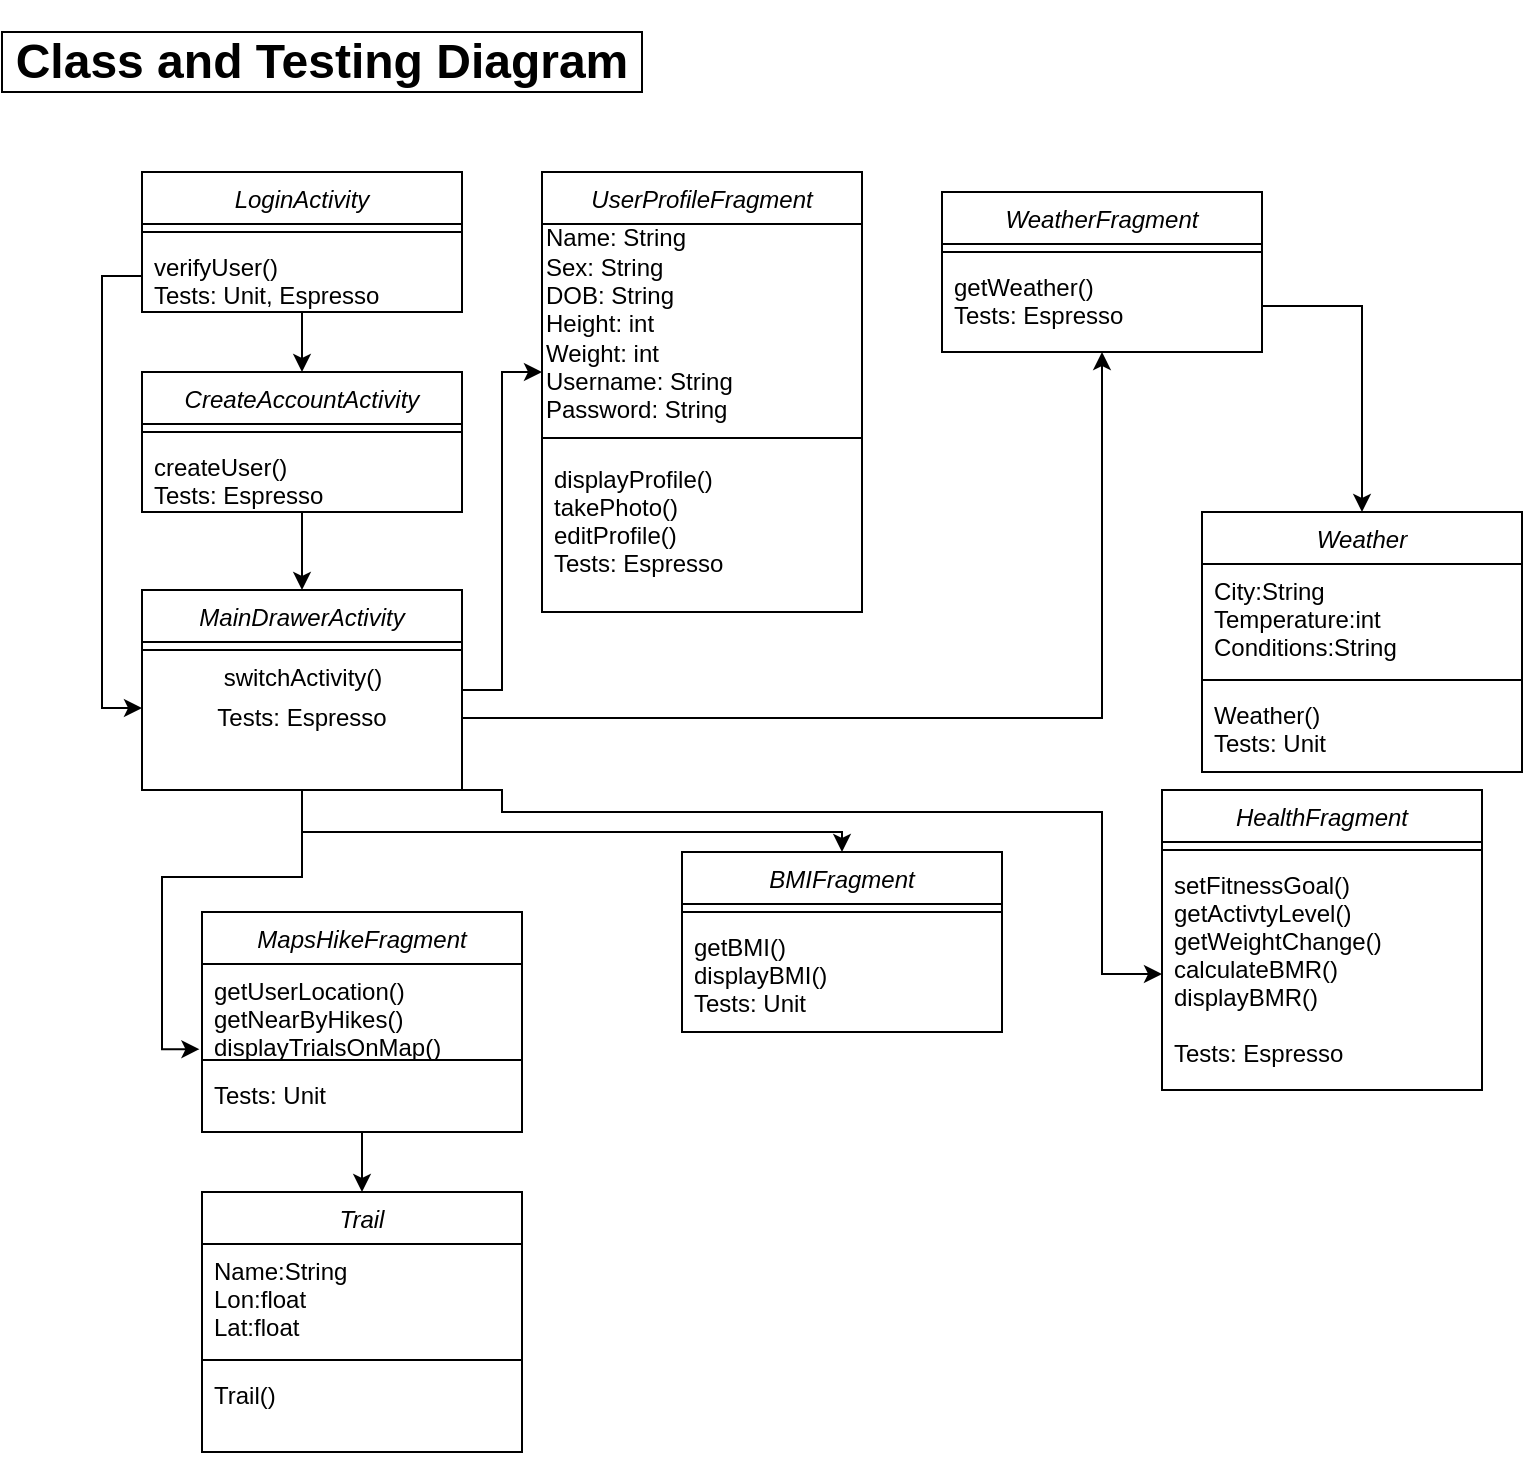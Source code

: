 <mxfile version="13.6.6" type="device"><diagram id="C5RBs43oDa-KdzZeNtuy" name="Page-1"><mxGraphModel dx="1113" dy="702" grid="1" gridSize="10" guides="1" tooltips="1" connect="1" arrows="1" fold="1" page="1" pageScale="1" pageWidth="827" pageHeight="1169" math="0" shadow="0"><root><mxCell id="WIyWlLk6GJQsqaUBKTNV-0"/><mxCell id="WIyWlLk6GJQsqaUBKTNV-1" parent="WIyWlLk6GJQsqaUBKTNV-0"/><mxCell id="iwu0s7G4zMxphFMg46Xs-37" value="&lt;h1&gt;&lt;span style=&quot;background-color: rgb(255 , 255 , 255)&quot;&gt;Class and Testing Diagram&lt;/span&gt;&lt;/h1&gt;" style="text;html=1;fillColor=none;align=center;verticalAlign=middle;whiteSpace=wrap;rounded=0;strokeColor=#000000;" parent="WIyWlLk6GJQsqaUBKTNV-1" vertex="1"><mxGeometry x="40" y="20" width="320" height="30" as="geometry"/></mxCell><mxCell id="arY6mkSsnzdoKH1M0ntv-7" style="edgeStyle=orthogonalEdgeStyle;rounded=0;orthogonalLoop=1;jettySize=auto;html=1;entryX=0.5;entryY=0;entryDx=0;entryDy=0;" parent="WIyWlLk6GJQsqaUBKTNV-1" source="pP40isz43dB8caeC_7lR-5" target="pP40isz43dB8caeC_7lR-11" edge="1"><mxGeometry relative="1" as="geometry"/></mxCell><mxCell id="arY6mkSsnzdoKH1M0ntv-6" style="edgeStyle=orthogonalEdgeStyle;rounded=0;orthogonalLoop=1;jettySize=auto;html=1;entryX=0;entryY=0.25;entryDx=0;entryDy=0;" parent="WIyWlLk6GJQsqaUBKTNV-1" source="pP40isz43dB8caeC_7lR-8" target="arY6mkSsnzdoKH1M0ntv-2" edge="1"><mxGeometry relative="1" as="geometry"/></mxCell><mxCell id="pP40isz43dB8caeC_7lR-5" value="LoginActivity" style="swimlane;fontStyle=2;align=center;verticalAlign=top;childLayout=stackLayout;horizontal=1;startSize=26;horizontalStack=0;resizeParent=1;resizeLast=0;collapsible=1;marginBottom=0;rounded=0;shadow=0;strokeWidth=1;" parent="WIyWlLk6GJQsqaUBKTNV-1" vertex="1"><mxGeometry x="110" y="90" width="160" height="70" as="geometry"><mxRectangle x="230" y="140" width="160" height="26" as="alternateBounds"/></mxGeometry></mxCell><mxCell id="pP40isz43dB8caeC_7lR-7" value="" style="line;html=1;strokeWidth=1;align=left;verticalAlign=middle;spacingTop=-1;spacingLeft=3;spacingRight=3;rotatable=0;labelPosition=right;points=[];portConstraint=eastwest;" parent="pP40isz43dB8caeC_7lR-5" vertex="1"><mxGeometry y="26" width="160" height="8" as="geometry"/></mxCell><mxCell id="pP40isz43dB8caeC_7lR-8" value="verifyUser()&#10;Tests: Unit, Espresso" style="text;align=left;verticalAlign=top;spacingLeft=4;spacingRight=4;overflow=hidden;rotatable=0;points=[[0,0.5],[1,0.5]];portConstraint=eastwest;" parent="pP40isz43dB8caeC_7lR-5" vertex="1"><mxGeometry y="34" width="160" height="36" as="geometry"/></mxCell><mxCell id="arY6mkSsnzdoKH1M0ntv-10" style="edgeStyle=orthogonalEdgeStyle;rounded=0;orthogonalLoop=1;jettySize=auto;html=1;entryX=0.5;entryY=0;entryDx=0;entryDy=0;" parent="WIyWlLk6GJQsqaUBKTNV-1" source="pP40isz43dB8caeC_7lR-11" target="pP40isz43dB8caeC_7lR-23" edge="1"><mxGeometry relative="1" as="geometry"/></mxCell><mxCell id="pP40isz43dB8caeC_7lR-11" value="CreateAccountActivity" style="swimlane;fontStyle=2;align=center;verticalAlign=top;childLayout=stackLayout;horizontal=1;startSize=26;horizontalStack=0;resizeParent=1;resizeLast=0;collapsible=1;marginBottom=0;rounded=0;shadow=0;strokeWidth=1;" parent="WIyWlLk6GJQsqaUBKTNV-1" vertex="1"><mxGeometry x="110" y="190" width="160" height="70" as="geometry"><mxRectangle x="230" y="140" width="160" height="26" as="alternateBounds"/></mxGeometry></mxCell><mxCell id="pP40isz43dB8caeC_7lR-12" value="" style="line;html=1;strokeWidth=1;align=left;verticalAlign=middle;spacingTop=-1;spacingLeft=3;spacingRight=3;rotatable=0;labelPosition=right;points=[];portConstraint=eastwest;" parent="pP40isz43dB8caeC_7lR-11" vertex="1"><mxGeometry y="26" width="160" height="8" as="geometry"/></mxCell><mxCell id="pP40isz43dB8caeC_7lR-13" value="createUser()&#10;Tests: Espresso" style="text;align=left;verticalAlign=top;spacingLeft=4;spacingRight=4;overflow=hidden;rotatable=0;points=[[0,0.5],[1,0.5]];portConstraint=eastwest;" parent="pP40isz43dB8caeC_7lR-11" vertex="1"><mxGeometry y="34" width="160" height="36" as="geometry"/></mxCell><mxCell id="arY6mkSsnzdoKH1M0ntv-11" style="edgeStyle=orthogonalEdgeStyle;rounded=0;orthogonalLoop=1;jettySize=auto;html=1;" parent="WIyWlLk6GJQsqaUBKTNV-1" source="pP40isz43dB8caeC_7lR-23" target="pP40isz43dB8caeC_7lR-15" edge="1"><mxGeometry relative="1" as="geometry"><Array as="points"><mxPoint x="290" y="349"/><mxPoint x="290" y="190"/></Array></mxGeometry></mxCell><mxCell id="pP40isz43dB8caeC_7lR-15" value="UserProfileFragment" style="swimlane;fontStyle=2;align=center;verticalAlign=top;childLayout=stackLayout;horizontal=1;startSize=26;horizontalStack=0;resizeParent=1;resizeLast=0;collapsible=1;marginBottom=0;rounded=0;shadow=0;strokeWidth=1;" parent="WIyWlLk6GJQsqaUBKTNV-1" vertex="1"><mxGeometry x="310" y="90" width="160" height="220" as="geometry"><mxRectangle x="230" y="140" width="160" height="26" as="alternateBounds"/></mxGeometry></mxCell><mxCell id="arY6mkSsnzdoKH1M0ntv-3" value="Name: String&lt;br&gt;Sex: String&lt;br&gt;DOB: String&lt;br&gt;Height: int&lt;br&gt;Weight: int&lt;br&gt;Username: String&lt;br&gt;Password: String&lt;br&gt;" style="text;html=1;align=left;verticalAlign=middle;resizable=0;points=[];autosize=1;" parent="pP40isz43dB8caeC_7lR-15" vertex="1"><mxGeometry y="26" width="160" height="100" as="geometry"/></mxCell><mxCell id="pP40isz43dB8caeC_7lR-16" value="" style="line;html=1;strokeWidth=1;align=left;verticalAlign=middle;spacingTop=-1;spacingLeft=3;spacingRight=3;rotatable=0;labelPosition=right;points=[];portConstraint=eastwest;" parent="pP40isz43dB8caeC_7lR-15" vertex="1"><mxGeometry y="126" width="160" height="14" as="geometry"/></mxCell><mxCell id="pP40isz43dB8caeC_7lR-17" value="displayProfile()&#10;takePhoto()&#10;editProfile()&#10;Tests: Espresso" style="text;align=left;verticalAlign=top;spacingLeft=4;spacingRight=4;overflow=hidden;rotatable=0;points=[[0,0.5],[1,0.5]];portConstraint=eastwest;" parent="pP40isz43dB8caeC_7lR-15" vertex="1"><mxGeometry y="140" width="160" height="80" as="geometry"/></mxCell><mxCell id="arY6mkSsnzdoKH1M0ntv-12" style="edgeStyle=orthogonalEdgeStyle;rounded=0;orthogonalLoop=1;jettySize=auto;html=1;" parent="WIyWlLk6GJQsqaUBKTNV-1" source="pP40isz43dB8caeC_7lR-21" target="iwu0s7G4zMxphFMg46Xs-29" edge="1"><mxGeometry relative="1" as="geometry"/></mxCell><mxCell id="arY6mkSsnzdoKH1M0ntv-13" style="edgeStyle=orthogonalEdgeStyle;rounded=0;orthogonalLoop=1;jettySize=auto;html=1;" parent="WIyWlLk6GJQsqaUBKTNV-1" source="arY6mkSsnzdoKH1M0ntv-2" target="pP40isz43dB8caeC_7lR-19" edge="1"><mxGeometry relative="1" as="geometry"/></mxCell><mxCell id="arY6mkSsnzdoKH1M0ntv-18" value="" style="edgeStyle=orthogonalEdgeStyle;rounded=0;orthogonalLoop=1;jettySize=auto;html=1;entryX=0.5;entryY=0;entryDx=0;entryDy=0;" parent="WIyWlLk6GJQsqaUBKTNV-1" source="pP40isz43dB8caeC_7lR-23" target="arY6mkSsnzdoKH1M0ntv-14" edge="1"><mxGeometry relative="1" as="geometry"><Array as="points"><mxPoint x="190" y="420"/><mxPoint x="460" y="420"/></Array></mxGeometry></mxCell><mxCell id="arY6mkSsnzdoKH1M0ntv-31" style="edgeStyle=orthogonalEdgeStyle;rounded=0;orthogonalLoop=1;jettySize=auto;html=1;exitX=0.75;exitY=1;exitDx=0;exitDy=0;entryX=0;entryY=0.5;entryDx=0;entryDy=0;" parent="WIyWlLk6GJQsqaUBKTNV-1" source="pP40isz43dB8caeC_7lR-23" edge="1" target="arY6mkSsnzdoKH1M0ntv-28"><mxGeometry relative="1" as="geometry"><mxPoint x="320" y="513" as="targetPoint"/><Array as="points"><mxPoint x="290" y="399"/><mxPoint x="290" y="410"/><mxPoint x="590" y="410"/><mxPoint x="590" y="491"/></Array></mxGeometry></mxCell><mxCell id="MnQWZtL__Bz7XDZpul8d-12" style="edgeStyle=orthogonalEdgeStyle;rounded=0;orthogonalLoop=1;jettySize=auto;html=1;entryX=-0.008;entryY=0.968;entryDx=0;entryDy=0;entryPerimeter=0;" edge="1" parent="WIyWlLk6GJQsqaUBKTNV-1" source="pP40isz43dB8caeC_7lR-23" target="arY6mkSsnzdoKH1M0ntv-21"><mxGeometry relative="1" as="geometry"/></mxCell><mxCell id="pP40isz43dB8caeC_7lR-23" value="MainDrawerActivity" style="swimlane;fontStyle=2;align=center;verticalAlign=top;childLayout=stackLayout;horizontal=1;startSize=26;horizontalStack=0;resizeParent=1;resizeLast=0;collapsible=1;marginBottom=0;rounded=0;shadow=0;strokeWidth=1;" parent="WIyWlLk6GJQsqaUBKTNV-1" vertex="1"><mxGeometry x="110" y="299" width="160" height="100" as="geometry"><mxRectangle x="230" y="140" width="160" height="26" as="alternateBounds"/></mxGeometry></mxCell><mxCell id="pP40isz43dB8caeC_7lR-24" value="" style="line;html=1;strokeWidth=1;align=left;verticalAlign=middle;spacingTop=-1;spacingLeft=3;spacingRight=3;rotatable=0;labelPosition=right;points=[];portConstraint=eastwest;" parent="pP40isz43dB8caeC_7lR-23" vertex="1"><mxGeometry y="26" width="160" height="8" as="geometry"/></mxCell><mxCell id="pP40isz43dB8caeC_7lR-30" value="switchActivity()" style="text;html=1;align=center;verticalAlign=middle;resizable=0;points=[];autosize=1;" parent="pP40isz43dB8caeC_7lR-23" vertex="1"><mxGeometry y="34" width="160" height="20" as="geometry"/></mxCell><mxCell id="arY6mkSsnzdoKH1M0ntv-2" value="Tests: Espresso" style="text;html=1;strokeColor=none;fillColor=none;align=center;verticalAlign=middle;whiteSpace=wrap;rounded=0;" parent="pP40isz43dB8caeC_7lR-23" vertex="1"><mxGeometry y="54" width="160" height="20" as="geometry"/></mxCell><mxCell id="MnQWZtL__Bz7XDZpul8d-10" style="edgeStyle=orthogonalEdgeStyle;rounded=0;orthogonalLoop=1;jettySize=auto;html=1;entryX=0.5;entryY=0;entryDx=0;entryDy=0;" edge="1" parent="WIyWlLk6GJQsqaUBKTNV-1" source="arY6mkSsnzdoKH1M0ntv-20" target="MnQWZtL__Bz7XDZpul8d-5"><mxGeometry relative="1" as="geometry"/></mxCell><mxCell id="iwu0s7G4zMxphFMg46Xs-29" value="Weather" style="swimlane;fontStyle=2;align=center;verticalAlign=top;childLayout=stackLayout;horizontal=1;startSize=26;horizontalStack=0;resizeParent=1;resizeLast=0;collapsible=1;marginBottom=0;rounded=0;shadow=0;strokeWidth=1;" parent="WIyWlLk6GJQsqaUBKTNV-1" vertex="1"><mxGeometry x="640" y="260" width="160" height="130" as="geometry"><mxRectangle x="230" y="140" width="160" height="26" as="alternateBounds"/></mxGeometry></mxCell><mxCell id="iwu0s7G4zMxphFMg46Xs-30" value="City:String&#10;Temperature:int&#10;Conditions:String" style="text;align=left;verticalAlign=top;spacingLeft=4;spacingRight=4;overflow=hidden;rotatable=0;points=[[0,0.5],[1,0.5]];portConstraint=eastwest;rounded=0;shadow=0;html=0;" parent="iwu0s7G4zMxphFMg46Xs-29" vertex="1"><mxGeometry y="26" width="160" height="54" as="geometry"/></mxCell><mxCell id="iwu0s7G4zMxphFMg46Xs-31" value="" style="line;html=1;strokeWidth=1;align=left;verticalAlign=middle;spacingTop=-1;spacingLeft=3;spacingRight=3;rotatable=0;labelPosition=right;points=[];portConstraint=eastwest;" parent="iwu0s7G4zMxphFMg46Xs-29" vertex="1"><mxGeometry y="80" width="160" height="8" as="geometry"/></mxCell><mxCell id="iwu0s7G4zMxphFMg46Xs-32" value="Weather()&#10;Tests: Unit" style="text;align=left;verticalAlign=top;spacingLeft=4;spacingRight=4;overflow=hidden;rotatable=0;points=[[0,0.5],[1,0.5]];portConstraint=eastwest;" parent="iwu0s7G4zMxphFMg46Xs-29" vertex="1"><mxGeometry y="88" width="160" height="42" as="geometry"/></mxCell><mxCell id="pP40isz43dB8caeC_7lR-19" value="WeatherFragment" style="swimlane;fontStyle=2;align=center;verticalAlign=top;childLayout=stackLayout;horizontal=1;startSize=26;horizontalStack=0;resizeParent=1;resizeLast=0;collapsible=1;marginBottom=0;rounded=0;shadow=0;strokeWidth=1;" parent="WIyWlLk6GJQsqaUBKTNV-1" vertex="1"><mxGeometry x="510" y="100" width="160" height="80" as="geometry"><mxRectangle x="230" y="140" width="160" height="26" as="alternateBounds"/></mxGeometry></mxCell><mxCell id="pP40isz43dB8caeC_7lR-20" value="" style="line;html=1;strokeWidth=1;align=left;verticalAlign=middle;spacingTop=-1;spacingLeft=3;spacingRight=3;rotatable=0;labelPosition=right;points=[];portConstraint=eastwest;" parent="pP40isz43dB8caeC_7lR-19" vertex="1"><mxGeometry y="26" width="160" height="8" as="geometry"/></mxCell><mxCell id="pP40isz43dB8caeC_7lR-21" value="getWeather()&#10;Tests: Espresso" style="text;align=left;verticalAlign=top;spacingLeft=4;spacingRight=4;overflow=hidden;rotatable=0;points=[[0,0.5],[1,0.5]];portConstraint=eastwest;" parent="pP40isz43dB8caeC_7lR-19" vertex="1"><mxGeometry y="34" width="160" height="46" as="geometry"/></mxCell><mxCell id="arY6mkSsnzdoKH1M0ntv-25" value="HealthFragment" style="swimlane;fontStyle=2;align=center;verticalAlign=top;childLayout=stackLayout;horizontal=1;startSize=26;horizontalStack=0;resizeParent=1;resizeLast=0;collapsible=1;marginBottom=0;rounded=0;shadow=0;strokeWidth=1;" parent="WIyWlLk6GJQsqaUBKTNV-1" vertex="1"><mxGeometry x="620" y="399" width="160" height="150" as="geometry"><mxRectangle x="660" y="450" width="160" height="26" as="alternateBounds"/></mxGeometry></mxCell><mxCell id="arY6mkSsnzdoKH1M0ntv-27" value="" style="line;html=1;strokeWidth=1;align=left;verticalAlign=middle;spacingTop=-1;spacingLeft=3;spacingRight=3;rotatable=0;labelPosition=right;points=[];portConstraint=eastwest;" parent="arY6mkSsnzdoKH1M0ntv-25" vertex="1"><mxGeometry y="26" width="160" height="8" as="geometry"/></mxCell><mxCell id="arY6mkSsnzdoKH1M0ntv-28" value="setFitnessGoal()&#10;getActivtyLevel()&#10;getWeightChange()&#10;calculateBMR()&#10;displayBMR()&#10;&#10;Tests: Espresso" style="text;align=left;verticalAlign=top;spacingLeft=4;spacingRight=4;overflow=hidden;rotatable=0;points=[[0,0.5],[1,0.5]];portConstraint=eastwest;" parent="arY6mkSsnzdoKH1M0ntv-25" vertex="1"><mxGeometry y="34" width="160" height="116" as="geometry"/></mxCell><mxCell id="arY6mkSsnzdoKH1M0ntv-14" value="BMIFragment" style="swimlane;fontStyle=2;align=center;verticalAlign=top;childLayout=stackLayout;horizontal=1;startSize=26;horizontalStack=0;resizeParent=1;resizeLast=0;collapsible=1;marginBottom=0;rounded=0;shadow=0;strokeWidth=1;" parent="WIyWlLk6GJQsqaUBKTNV-1" vertex="1"><mxGeometry x="380" y="430" width="160" height="90" as="geometry"><mxRectangle x="660" y="450" width="160" height="26" as="alternateBounds"/></mxGeometry></mxCell><mxCell id="arY6mkSsnzdoKH1M0ntv-16" value="" style="line;html=1;strokeWidth=1;align=left;verticalAlign=middle;spacingTop=-1;spacingLeft=3;spacingRight=3;rotatable=0;labelPosition=right;points=[];portConstraint=eastwest;" parent="arY6mkSsnzdoKH1M0ntv-14" vertex="1"><mxGeometry y="26" width="160" height="8" as="geometry"/></mxCell><mxCell id="arY6mkSsnzdoKH1M0ntv-17" value="getBMI()&#10;displayBMI()&#10;Tests: Unit" style="text;align=left;verticalAlign=top;spacingLeft=4;spacingRight=4;overflow=hidden;rotatable=0;points=[[0,0.5],[1,0.5]];portConstraint=eastwest;" parent="arY6mkSsnzdoKH1M0ntv-14" vertex="1"><mxGeometry y="34" width="160" height="56" as="geometry"/></mxCell><mxCell id="arY6mkSsnzdoKH1M0ntv-20" value="MapsHikeFragment" style="swimlane;fontStyle=2;align=center;verticalAlign=top;childLayout=stackLayout;horizontal=1;startSize=26;horizontalStack=0;resizeParent=1;resizeLast=0;collapsible=1;marginBottom=0;rounded=0;shadow=0;strokeWidth=1;" parent="WIyWlLk6GJQsqaUBKTNV-1" vertex="1"><mxGeometry x="140" y="460" width="160" height="110" as="geometry"><mxRectangle x="660" y="450" width="160" height="26" as="alternateBounds"/></mxGeometry></mxCell><mxCell id="arY6mkSsnzdoKH1M0ntv-21" value="getUserLocation()&#10;getNearByHikes()&#10;displayTrialsOnMap()" style="text;align=left;verticalAlign=top;spacingLeft=4;spacingRight=4;overflow=hidden;rotatable=0;points=[[0,0.5],[1,0.5]];portConstraint=eastwest;rounded=0;shadow=0;html=0;" parent="arY6mkSsnzdoKH1M0ntv-20" vertex="1"><mxGeometry y="26" width="160" height="44" as="geometry"/></mxCell><mxCell id="arY6mkSsnzdoKH1M0ntv-22" value="" style="line;html=1;strokeWidth=1;align=left;verticalAlign=middle;spacingTop=-1;spacingLeft=3;spacingRight=3;rotatable=0;labelPosition=right;points=[];portConstraint=eastwest;" parent="arY6mkSsnzdoKH1M0ntv-20" vertex="1"><mxGeometry y="70" width="160" height="8" as="geometry"/></mxCell><mxCell id="arY6mkSsnzdoKH1M0ntv-23" value="Tests: Unit" style="text;align=left;verticalAlign=top;spacingLeft=4;spacingRight=4;overflow=hidden;rotatable=0;points=[[0,0.5],[1,0.5]];portConstraint=eastwest;" parent="arY6mkSsnzdoKH1M0ntv-20" vertex="1"><mxGeometry y="78" width="160" height="32" as="geometry"/></mxCell><mxCell id="MnQWZtL__Bz7XDZpul8d-5" value="Trail" style="swimlane;fontStyle=2;align=center;verticalAlign=top;childLayout=stackLayout;horizontal=1;startSize=26;horizontalStack=0;resizeParent=1;resizeLast=0;collapsible=1;marginBottom=0;rounded=0;shadow=0;strokeWidth=1;" vertex="1" parent="WIyWlLk6GJQsqaUBKTNV-1"><mxGeometry x="140" y="600" width="160" height="130" as="geometry"><mxRectangle x="230" y="140" width="160" height="26" as="alternateBounds"/></mxGeometry></mxCell><mxCell id="MnQWZtL__Bz7XDZpul8d-6" value="Name:String&#10;Lon:float&#10;Lat:float&#10;" style="text;align=left;verticalAlign=top;spacingLeft=4;spacingRight=4;overflow=hidden;rotatable=0;points=[[0,0.5],[1,0.5]];portConstraint=eastwest;rounded=0;shadow=0;html=0;" vertex="1" parent="MnQWZtL__Bz7XDZpul8d-5"><mxGeometry y="26" width="160" height="54" as="geometry"/></mxCell><mxCell id="MnQWZtL__Bz7XDZpul8d-7" value="" style="line;html=1;strokeWidth=1;align=left;verticalAlign=middle;spacingTop=-1;spacingLeft=3;spacingRight=3;rotatable=0;labelPosition=right;points=[];portConstraint=eastwest;" vertex="1" parent="MnQWZtL__Bz7XDZpul8d-5"><mxGeometry y="80" width="160" height="8" as="geometry"/></mxCell><mxCell id="MnQWZtL__Bz7XDZpul8d-8" value="Trail()" style="text;align=left;verticalAlign=top;spacingLeft=4;spacingRight=4;overflow=hidden;rotatable=0;points=[[0,0.5],[1,0.5]];portConstraint=eastwest;" vertex="1" parent="MnQWZtL__Bz7XDZpul8d-5"><mxGeometry y="88" width="160" height="42" as="geometry"/></mxCell></root></mxGraphModel></diagram></mxfile>